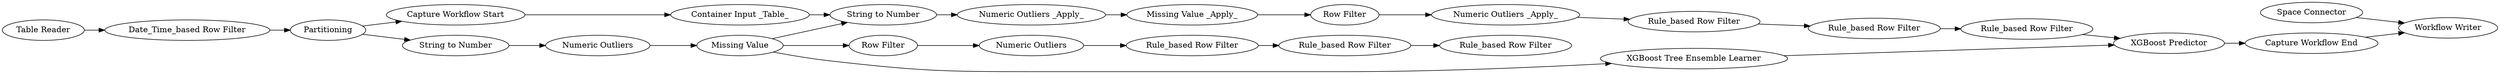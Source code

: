 digraph {
	"-151058171671621944_230" [label="Rule_based Row Filter"]
	"-151058171671621944_237" [label="Missing Value _Apply_"]
	"721329402632834597_231" [label="Rule_based Row Filter"]
	"7769607991390491559_1168" [label="Space Connector"]
	"-151058171671621944_235" [label="Numeric Outliers _Apply_"]
	"721329402632834597_229" [label="Row Filter"]
	"7769607991390491559_248" [label="Workflow Writer"]
	"7769607991390491559_1214" [label="XGBoost Predictor"]
	"721329402632834597_159" [label="Numeric Outliers"]
	"7769607991390491559_1215" [label="Table Reader"]
	"721329402632834597_164" [label="Numeric Outliers"]
	"-151058171671621944_236" [label="Numeric Outliers _Apply_"]
	"7769607991390491559_1218" [label="Container Input _Table_"]
	"7769607991390491559_1213" [label="XGBoost Tree Ensemble Learner"]
	"7769607991390491559_1175" [label="Capture Workflow Start"]
	"-151058171671621944_227" [label="String to Number"]
	"-151058171671621944_229" [label="Row Filter"]
	"-151058171671621944_13" [label="Rule_based Row Filter"]
	"7769607991390491559_1176" [label="Date_Time_based Row Filter"]
	"721329402632834597_227" [label="String to Number"]
	"-151058171671621944_231" [label="Rule_based Row Filter"]
	"721329402632834597_13" [label="Rule_based Row Filter"]
	"7769607991390491559_1170" [label=Partitioning]
	"721329402632834597_230" [label="Rule_based Row Filter"]
	"721329402632834597_232" [label="Missing Value"]
	"7769607991390491559_1173" [label="Capture Workflow End"]
	"721329402632834597_229" -> "721329402632834597_159"
	"721329402632834597_230" -> "721329402632834597_231"
	"721329402632834597_227" -> "721329402632834597_164"
	"-151058171671621944_231" -> "7769607991390491559_1214"
	"721329402632834597_232" -> "721329402632834597_229"
	"7769607991390491559_1218" -> "-151058171671621944_227"
	"-151058171671621944_230" -> "-151058171671621944_231"
	"-151058171671621944_237" -> "-151058171671621944_229"
	"-151058171671621944_229" -> "-151058171671621944_236"
	"7769607991390491559_1173" -> "7769607991390491559_248"
	"721329402632834597_232" -> "7769607991390491559_1213"
	"-151058171671621944_235" -> "-151058171671621944_237"
	"721329402632834597_164" -> "721329402632834597_232"
	"721329402632834597_159" -> "721329402632834597_13"
	"7769607991390491559_1168" -> "7769607991390491559_248"
	"7769607991390491559_1175" -> "7769607991390491559_1218"
	"721329402632834597_232" -> "-151058171671621944_227"
	"7769607991390491559_1213" -> "7769607991390491559_1214"
	"7769607991390491559_1214" -> "7769607991390491559_1173"
	"721329402632834597_13" -> "721329402632834597_230"
	"7769607991390491559_1170" -> "721329402632834597_227"
	"7769607991390491559_1170" -> "7769607991390491559_1175"
	"7769607991390491559_1176" -> "7769607991390491559_1170"
	"-151058171671621944_236" -> "-151058171671621944_13"
	"7769607991390491559_1215" -> "7769607991390491559_1176"
	"-151058171671621944_13" -> "-151058171671621944_230"
	"-151058171671621944_227" -> "-151058171671621944_235"
	rankdir=LR
}
